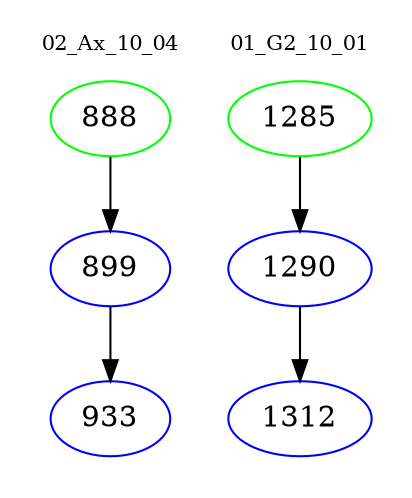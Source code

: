 digraph{
subgraph cluster_0 {
color = white
label = "02_Ax_10_04";
fontsize=10;
T0_888 [label="888", color="green"]
T0_888 -> T0_899 [color="black"]
T0_899 [label="899", color="blue"]
T0_899 -> T0_933 [color="black"]
T0_933 [label="933", color="blue"]
}
subgraph cluster_1 {
color = white
label = "01_G2_10_01";
fontsize=10;
T1_1285 [label="1285", color="green"]
T1_1285 -> T1_1290 [color="black"]
T1_1290 [label="1290", color="blue"]
T1_1290 -> T1_1312 [color="black"]
T1_1312 [label="1312", color="blue"]
}
}
